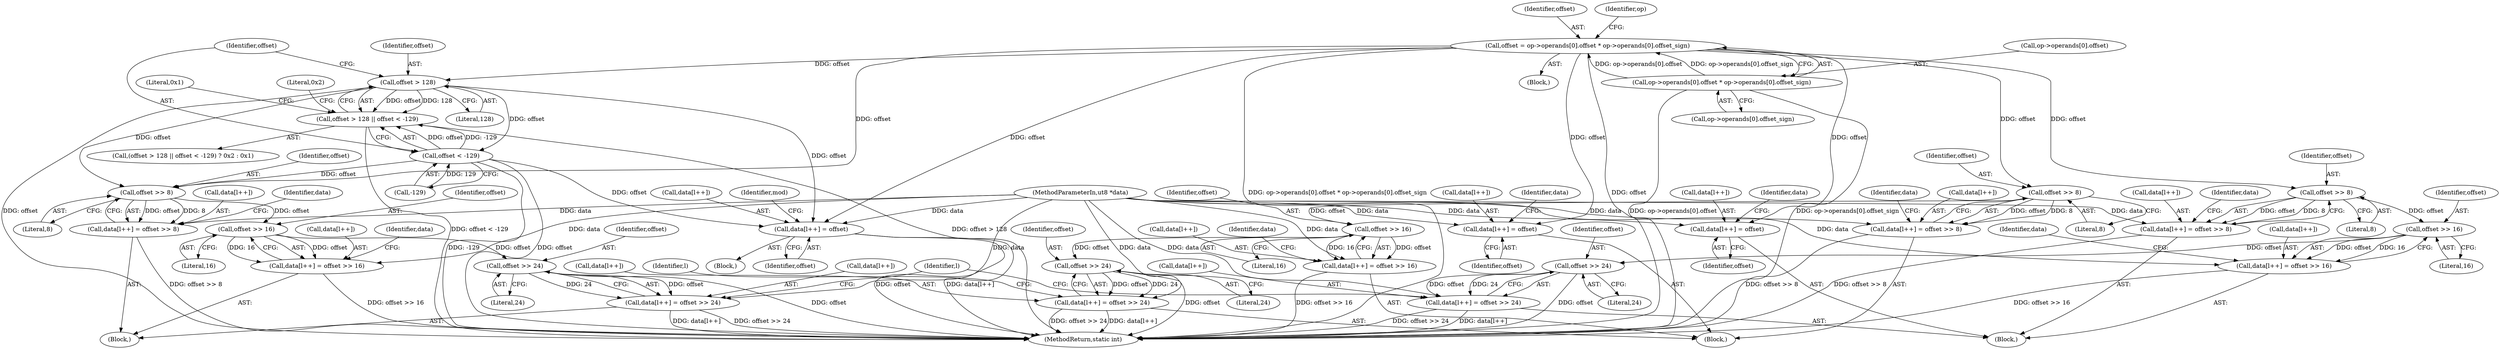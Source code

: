 digraph "0_radare2_f17bfd9f1da05f30f23a4dd05e9d2363e1406948@API" {
"1001510" [label="(Call,offset = op->operands[0].offset * op->operands[0].offset_sign)"];
"1001512" [label="(Call,op->operands[0].offset * op->operands[0].offset_sign)"];
"1001642" [label="(Call,data[l++] = offset)"];
"1001653" [label="(Call,offset >> 8)"];
"1001648" [label="(Call,data[l++] = offset >> 8)"];
"1001661" [label="(Call,offset >> 16)"];
"1001656" [label="(Call,data[l++] = offset >> 16)"];
"1001669" [label="(Call,offset >> 24)"];
"1001664" [label="(Call,data[l++] = offset >> 24)"];
"1001769" [label="(Call,data[l++] = offset)"];
"1001780" [label="(Call,offset >> 8)"];
"1001775" [label="(Call,data[l++] = offset >> 8)"];
"1001788" [label="(Call,offset >> 16)"];
"1001783" [label="(Call,data[l++] = offset >> 16)"];
"1001796" [label="(Call,offset >> 24)"];
"1001791" [label="(Call,data[l++] = offset >> 24)"];
"1001876" [label="(Call,offset > 128)"];
"1001875" [label="(Call,offset > 128 || offset < -129)"];
"1001879" [label="(Call,offset < -129)"];
"1001951" [label="(Call,data[l++] = offset)"];
"1001967" [label="(Call,offset >> 8)"];
"1001962" [label="(Call,data[l++] = offset >> 8)"];
"1001975" [label="(Call,offset >> 16)"];
"1001970" [label="(Call,data[l++] = offset >> 16)"];
"1001983" [label="(Call,offset >> 24)"];
"1001978" [label="(Call,data[l++] = offset >> 24)"];
"1001642" [label="(Call,data[l++] = offset)"];
"1001782" [label="(Literal,8)"];
"1001951" [label="(Call,data[l++] = offset)"];
"1001664" [label="(Call,data[l++] = offset >> 24)"];
"1001961" [label="(Block,)"];
"1001881" [label="(Call,-129)"];
"1001878" [label="(Literal,128)"];
"1001663" [label="(Literal,16)"];
"1001513" [label="(Call,op->operands[0].offset)"];
"1001884" [label="(Literal,0x1)"];
"1001770" [label="(Call,data[l++])"];
"1001969" [label="(Literal,8)"];
"1001769" [label="(Call,data[l++] = offset)"];
"1001950" [label="(Block,)"];
"1001971" [label="(Call,data[l++])"];
"1001876" [label="(Call,offset > 128)"];
"1001975" [label="(Call,offset >> 16)"];
"1001666" [label="(Identifier,data)"];
"1001649" [label="(Call,data[l++])"];
"1001776" [label="(Call,data[l++])"];
"1001790" [label="(Literal,16)"];
"1001775" [label="(Call,data[l++] = offset >> 8)"];
"1001648" [label="(Call,data[l++] = offset >> 8)"];
"1001669" [label="(Call,offset >> 24)"];
"1001655" [label="(Literal,8)"];
"1001977" [label="(Literal,16)"];
"1001665" [label="(Call,data[l++])"];
"1001777" [label="(Identifier,data)"];
"1001273" [label="(Block,)"];
"1001653" [label="(Call,offset >> 8)"];
"1003219" [label="(Identifier,l)"];
"1001789" [label="(Identifier,offset)"];
"1001796" [label="(Call,offset >> 24)"];
"1001963" [label="(Call,data[l++])"];
"1001783" [label="(Call,data[l++] = offset >> 16)"];
"1001781" [label="(Identifier,offset)"];
"1001780" [label="(Call,offset >> 8)"];
"1001511" [label="(Identifier,offset)"];
"1001532" [label="(Identifier,op)"];
"1001654" [label="(Identifier,offset)"];
"1001792" [label="(Call,data[l++])"];
"1001952" [label="(Call,data[l++])"];
"1001510" [label="(Call,offset = op->operands[0].offset * op->operands[0].offset_sign)"];
"1001594" [label="(Block,)"];
"1001774" [label="(Identifier,offset)"];
"1001793" [label="(Identifier,data)"];
"1001879" [label="(Call,offset < -129)"];
"1001959" [label="(Identifier,mod)"];
"1003220" [label="(MethodReturn,static int)"];
"1001875" [label="(Call,offset > 128 || offset < -129)"];
"1001656" [label="(Call,data[l++] = offset >> 16)"];
"1001979" [label="(Call,data[l++])"];
"1001798" [label="(Literal,24)"];
"1001983" [label="(Call,offset >> 24)"];
"1001956" [label="(Identifier,offset)"];
"1001883" [label="(Literal,0x2)"];
"1001791" [label="(Call,data[l++] = offset >> 24)"];
"1001980" [label="(Identifier,data)"];
"1001985" [label="(Literal,24)"];
"1001670" [label="(Identifier,offset)"];
"1001658" [label="(Identifier,data)"];
"1001877" [label="(Identifier,offset)"];
"1001643" [label="(Call,data[l++])"];
"1000104" [label="(MethodParameterIn,ut8 *data)"];
"1001512" [label="(Call,op->operands[0].offset * op->operands[0].offset_sign)"];
"1001752" [label="(Block,)"];
"1001972" [label="(Identifier,data)"];
"1001976" [label="(Identifier,offset)"];
"1001785" [label="(Identifier,data)"];
"1001520" [label="(Call,op->operands[0].offset_sign)"];
"1001880" [label="(Identifier,offset)"];
"1001978" [label="(Call,data[l++] = offset >> 24)"];
"1001662" [label="(Identifier,offset)"];
"1001647" [label="(Identifier,offset)"];
"1001984" [label="(Identifier,offset)"];
"1001650" [label="(Identifier,data)"];
"1001657" [label="(Call,data[l++])"];
"1001673" [label="(Identifier,l)"];
"1001962" [label="(Call,data[l++] = offset >> 8)"];
"1001661" [label="(Call,offset >> 16)"];
"1001797" [label="(Identifier,offset)"];
"1001788" [label="(Call,offset >> 16)"];
"1001874" [label="(Call,(offset > 128 || offset < -129) ? 0x2 : 0x1)"];
"1001671" [label="(Literal,24)"];
"1001967" [label="(Call,offset >> 8)"];
"1001784" [label="(Call,data[l++])"];
"1001970" [label="(Call,data[l++] = offset >> 16)"];
"1001968" [label="(Identifier,offset)"];
"1001510" -> "1001273"  [label="AST: "];
"1001510" -> "1001512"  [label="CFG: "];
"1001511" -> "1001510"  [label="AST: "];
"1001512" -> "1001510"  [label="AST: "];
"1001532" -> "1001510"  [label="CFG: "];
"1001510" -> "1003220"  [label="DDG: op->operands[0].offset * op->operands[0].offset_sign"];
"1001510" -> "1003220"  [label="DDG: offset"];
"1001512" -> "1001510"  [label="DDG: op->operands[0].offset"];
"1001512" -> "1001510"  [label="DDG: op->operands[0].offset_sign"];
"1001510" -> "1001642"  [label="DDG: offset"];
"1001510" -> "1001653"  [label="DDG: offset"];
"1001510" -> "1001769"  [label="DDG: offset"];
"1001510" -> "1001780"  [label="DDG: offset"];
"1001510" -> "1001876"  [label="DDG: offset"];
"1001510" -> "1001951"  [label="DDG: offset"];
"1001510" -> "1001967"  [label="DDG: offset"];
"1001512" -> "1001520"  [label="CFG: "];
"1001513" -> "1001512"  [label="AST: "];
"1001520" -> "1001512"  [label="AST: "];
"1001512" -> "1003220"  [label="DDG: op->operands[0].offset"];
"1001512" -> "1003220"  [label="DDG: op->operands[0].offset_sign"];
"1001642" -> "1001594"  [label="AST: "];
"1001642" -> "1001647"  [label="CFG: "];
"1001643" -> "1001642"  [label="AST: "];
"1001647" -> "1001642"  [label="AST: "];
"1001650" -> "1001642"  [label="CFG: "];
"1000104" -> "1001642"  [label="DDG: data"];
"1001653" -> "1001648"  [label="AST: "];
"1001653" -> "1001655"  [label="CFG: "];
"1001654" -> "1001653"  [label="AST: "];
"1001655" -> "1001653"  [label="AST: "];
"1001648" -> "1001653"  [label="CFG: "];
"1001653" -> "1001648"  [label="DDG: offset"];
"1001653" -> "1001648"  [label="DDG: 8"];
"1001653" -> "1001661"  [label="DDG: offset"];
"1001648" -> "1001594"  [label="AST: "];
"1001649" -> "1001648"  [label="AST: "];
"1001658" -> "1001648"  [label="CFG: "];
"1001648" -> "1003220"  [label="DDG: offset >> 8"];
"1000104" -> "1001648"  [label="DDG: data"];
"1001661" -> "1001656"  [label="AST: "];
"1001661" -> "1001663"  [label="CFG: "];
"1001662" -> "1001661"  [label="AST: "];
"1001663" -> "1001661"  [label="AST: "];
"1001656" -> "1001661"  [label="CFG: "];
"1001661" -> "1001656"  [label="DDG: offset"];
"1001661" -> "1001656"  [label="DDG: 16"];
"1001661" -> "1001669"  [label="DDG: offset"];
"1001656" -> "1001594"  [label="AST: "];
"1001657" -> "1001656"  [label="AST: "];
"1001666" -> "1001656"  [label="CFG: "];
"1001656" -> "1003220"  [label="DDG: offset >> 16"];
"1000104" -> "1001656"  [label="DDG: data"];
"1001669" -> "1001664"  [label="AST: "];
"1001669" -> "1001671"  [label="CFG: "];
"1001670" -> "1001669"  [label="AST: "];
"1001671" -> "1001669"  [label="AST: "];
"1001664" -> "1001669"  [label="CFG: "];
"1001669" -> "1003220"  [label="DDG: offset"];
"1001669" -> "1001664"  [label="DDG: offset"];
"1001669" -> "1001664"  [label="DDG: 24"];
"1001664" -> "1001594"  [label="AST: "];
"1001665" -> "1001664"  [label="AST: "];
"1001673" -> "1001664"  [label="CFG: "];
"1001664" -> "1003220"  [label="DDG: offset >> 24"];
"1001664" -> "1003220"  [label="DDG: data[l++]"];
"1000104" -> "1001664"  [label="DDG: data"];
"1001769" -> "1001752"  [label="AST: "];
"1001769" -> "1001774"  [label="CFG: "];
"1001770" -> "1001769"  [label="AST: "];
"1001774" -> "1001769"  [label="AST: "];
"1001777" -> "1001769"  [label="CFG: "];
"1000104" -> "1001769"  [label="DDG: data"];
"1001780" -> "1001775"  [label="AST: "];
"1001780" -> "1001782"  [label="CFG: "];
"1001781" -> "1001780"  [label="AST: "];
"1001782" -> "1001780"  [label="AST: "];
"1001775" -> "1001780"  [label="CFG: "];
"1001780" -> "1001775"  [label="DDG: offset"];
"1001780" -> "1001775"  [label="DDG: 8"];
"1001780" -> "1001788"  [label="DDG: offset"];
"1001775" -> "1001752"  [label="AST: "];
"1001776" -> "1001775"  [label="AST: "];
"1001785" -> "1001775"  [label="CFG: "];
"1001775" -> "1003220"  [label="DDG: offset >> 8"];
"1000104" -> "1001775"  [label="DDG: data"];
"1001788" -> "1001783"  [label="AST: "];
"1001788" -> "1001790"  [label="CFG: "];
"1001789" -> "1001788"  [label="AST: "];
"1001790" -> "1001788"  [label="AST: "];
"1001783" -> "1001788"  [label="CFG: "];
"1001788" -> "1001783"  [label="DDG: offset"];
"1001788" -> "1001783"  [label="DDG: 16"];
"1001788" -> "1001796"  [label="DDG: offset"];
"1001783" -> "1001752"  [label="AST: "];
"1001784" -> "1001783"  [label="AST: "];
"1001793" -> "1001783"  [label="CFG: "];
"1001783" -> "1003220"  [label="DDG: offset >> 16"];
"1000104" -> "1001783"  [label="DDG: data"];
"1001796" -> "1001791"  [label="AST: "];
"1001796" -> "1001798"  [label="CFG: "];
"1001797" -> "1001796"  [label="AST: "];
"1001798" -> "1001796"  [label="AST: "];
"1001791" -> "1001796"  [label="CFG: "];
"1001796" -> "1003220"  [label="DDG: offset"];
"1001796" -> "1001791"  [label="DDG: offset"];
"1001796" -> "1001791"  [label="DDG: 24"];
"1001791" -> "1001752"  [label="AST: "];
"1001792" -> "1001791"  [label="AST: "];
"1003219" -> "1001791"  [label="CFG: "];
"1001791" -> "1003220"  [label="DDG: offset >> 24"];
"1001791" -> "1003220"  [label="DDG: data[l++]"];
"1000104" -> "1001791"  [label="DDG: data"];
"1001876" -> "1001875"  [label="AST: "];
"1001876" -> "1001878"  [label="CFG: "];
"1001877" -> "1001876"  [label="AST: "];
"1001878" -> "1001876"  [label="AST: "];
"1001880" -> "1001876"  [label="CFG: "];
"1001875" -> "1001876"  [label="CFG: "];
"1001876" -> "1003220"  [label="DDG: offset"];
"1001876" -> "1001875"  [label="DDG: offset"];
"1001876" -> "1001875"  [label="DDG: 128"];
"1001876" -> "1001879"  [label="DDG: offset"];
"1001876" -> "1001951"  [label="DDG: offset"];
"1001876" -> "1001967"  [label="DDG: offset"];
"1001875" -> "1001874"  [label="AST: "];
"1001875" -> "1001879"  [label="CFG: "];
"1001879" -> "1001875"  [label="AST: "];
"1001883" -> "1001875"  [label="CFG: "];
"1001884" -> "1001875"  [label="CFG: "];
"1001875" -> "1003220"  [label="DDG: offset < -129"];
"1001875" -> "1003220"  [label="DDG: offset > 128"];
"1001879" -> "1001875"  [label="DDG: offset"];
"1001879" -> "1001875"  [label="DDG: -129"];
"1001879" -> "1001881"  [label="CFG: "];
"1001880" -> "1001879"  [label="AST: "];
"1001881" -> "1001879"  [label="AST: "];
"1001879" -> "1003220"  [label="DDG: -129"];
"1001879" -> "1003220"  [label="DDG: offset"];
"1001881" -> "1001879"  [label="DDG: 129"];
"1001879" -> "1001951"  [label="DDG: offset"];
"1001879" -> "1001967"  [label="DDG: offset"];
"1001951" -> "1001950"  [label="AST: "];
"1001951" -> "1001956"  [label="CFG: "];
"1001952" -> "1001951"  [label="AST: "];
"1001956" -> "1001951"  [label="AST: "];
"1001959" -> "1001951"  [label="CFG: "];
"1001951" -> "1003220"  [label="DDG: data[l++]"];
"1001951" -> "1003220"  [label="DDG: offset"];
"1000104" -> "1001951"  [label="DDG: data"];
"1001967" -> "1001962"  [label="AST: "];
"1001967" -> "1001969"  [label="CFG: "];
"1001968" -> "1001967"  [label="AST: "];
"1001969" -> "1001967"  [label="AST: "];
"1001962" -> "1001967"  [label="CFG: "];
"1001967" -> "1001962"  [label="DDG: offset"];
"1001967" -> "1001962"  [label="DDG: 8"];
"1001967" -> "1001975"  [label="DDG: offset"];
"1001962" -> "1001961"  [label="AST: "];
"1001963" -> "1001962"  [label="AST: "];
"1001972" -> "1001962"  [label="CFG: "];
"1001962" -> "1003220"  [label="DDG: offset >> 8"];
"1000104" -> "1001962"  [label="DDG: data"];
"1001975" -> "1001970"  [label="AST: "];
"1001975" -> "1001977"  [label="CFG: "];
"1001976" -> "1001975"  [label="AST: "];
"1001977" -> "1001975"  [label="AST: "];
"1001970" -> "1001975"  [label="CFG: "];
"1001975" -> "1001970"  [label="DDG: offset"];
"1001975" -> "1001970"  [label="DDG: 16"];
"1001975" -> "1001983"  [label="DDG: offset"];
"1001970" -> "1001961"  [label="AST: "];
"1001971" -> "1001970"  [label="AST: "];
"1001980" -> "1001970"  [label="CFG: "];
"1001970" -> "1003220"  [label="DDG: offset >> 16"];
"1000104" -> "1001970"  [label="DDG: data"];
"1001983" -> "1001978"  [label="AST: "];
"1001983" -> "1001985"  [label="CFG: "];
"1001984" -> "1001983"  [label="AST: "];
"1001985" -> "1001983"  [label="AST: "];
"1001978" -> "1001983"  [label="CFG: "];
"1001983" -> "1003220"  [label="DDG: offset"];
"1001983" -> "1001978"  [label="DDG: offset"];
"1001983" -> "1001978"  [label="DDG: 24"];
"1001978" -> "1001961"  [label="AST: "];
"1001979" -> "1001978"  [label="AST: "];
"1003219" -> "1001978"  [label="CFG: "];
"1001978" -> "1003220"  [label="DDG: offset >> 24"];
"1001978" -> "1003220"  [label="DDG: data[l++]"];
"1000104" -> "1001978"  [label="DDG: data"];
}
